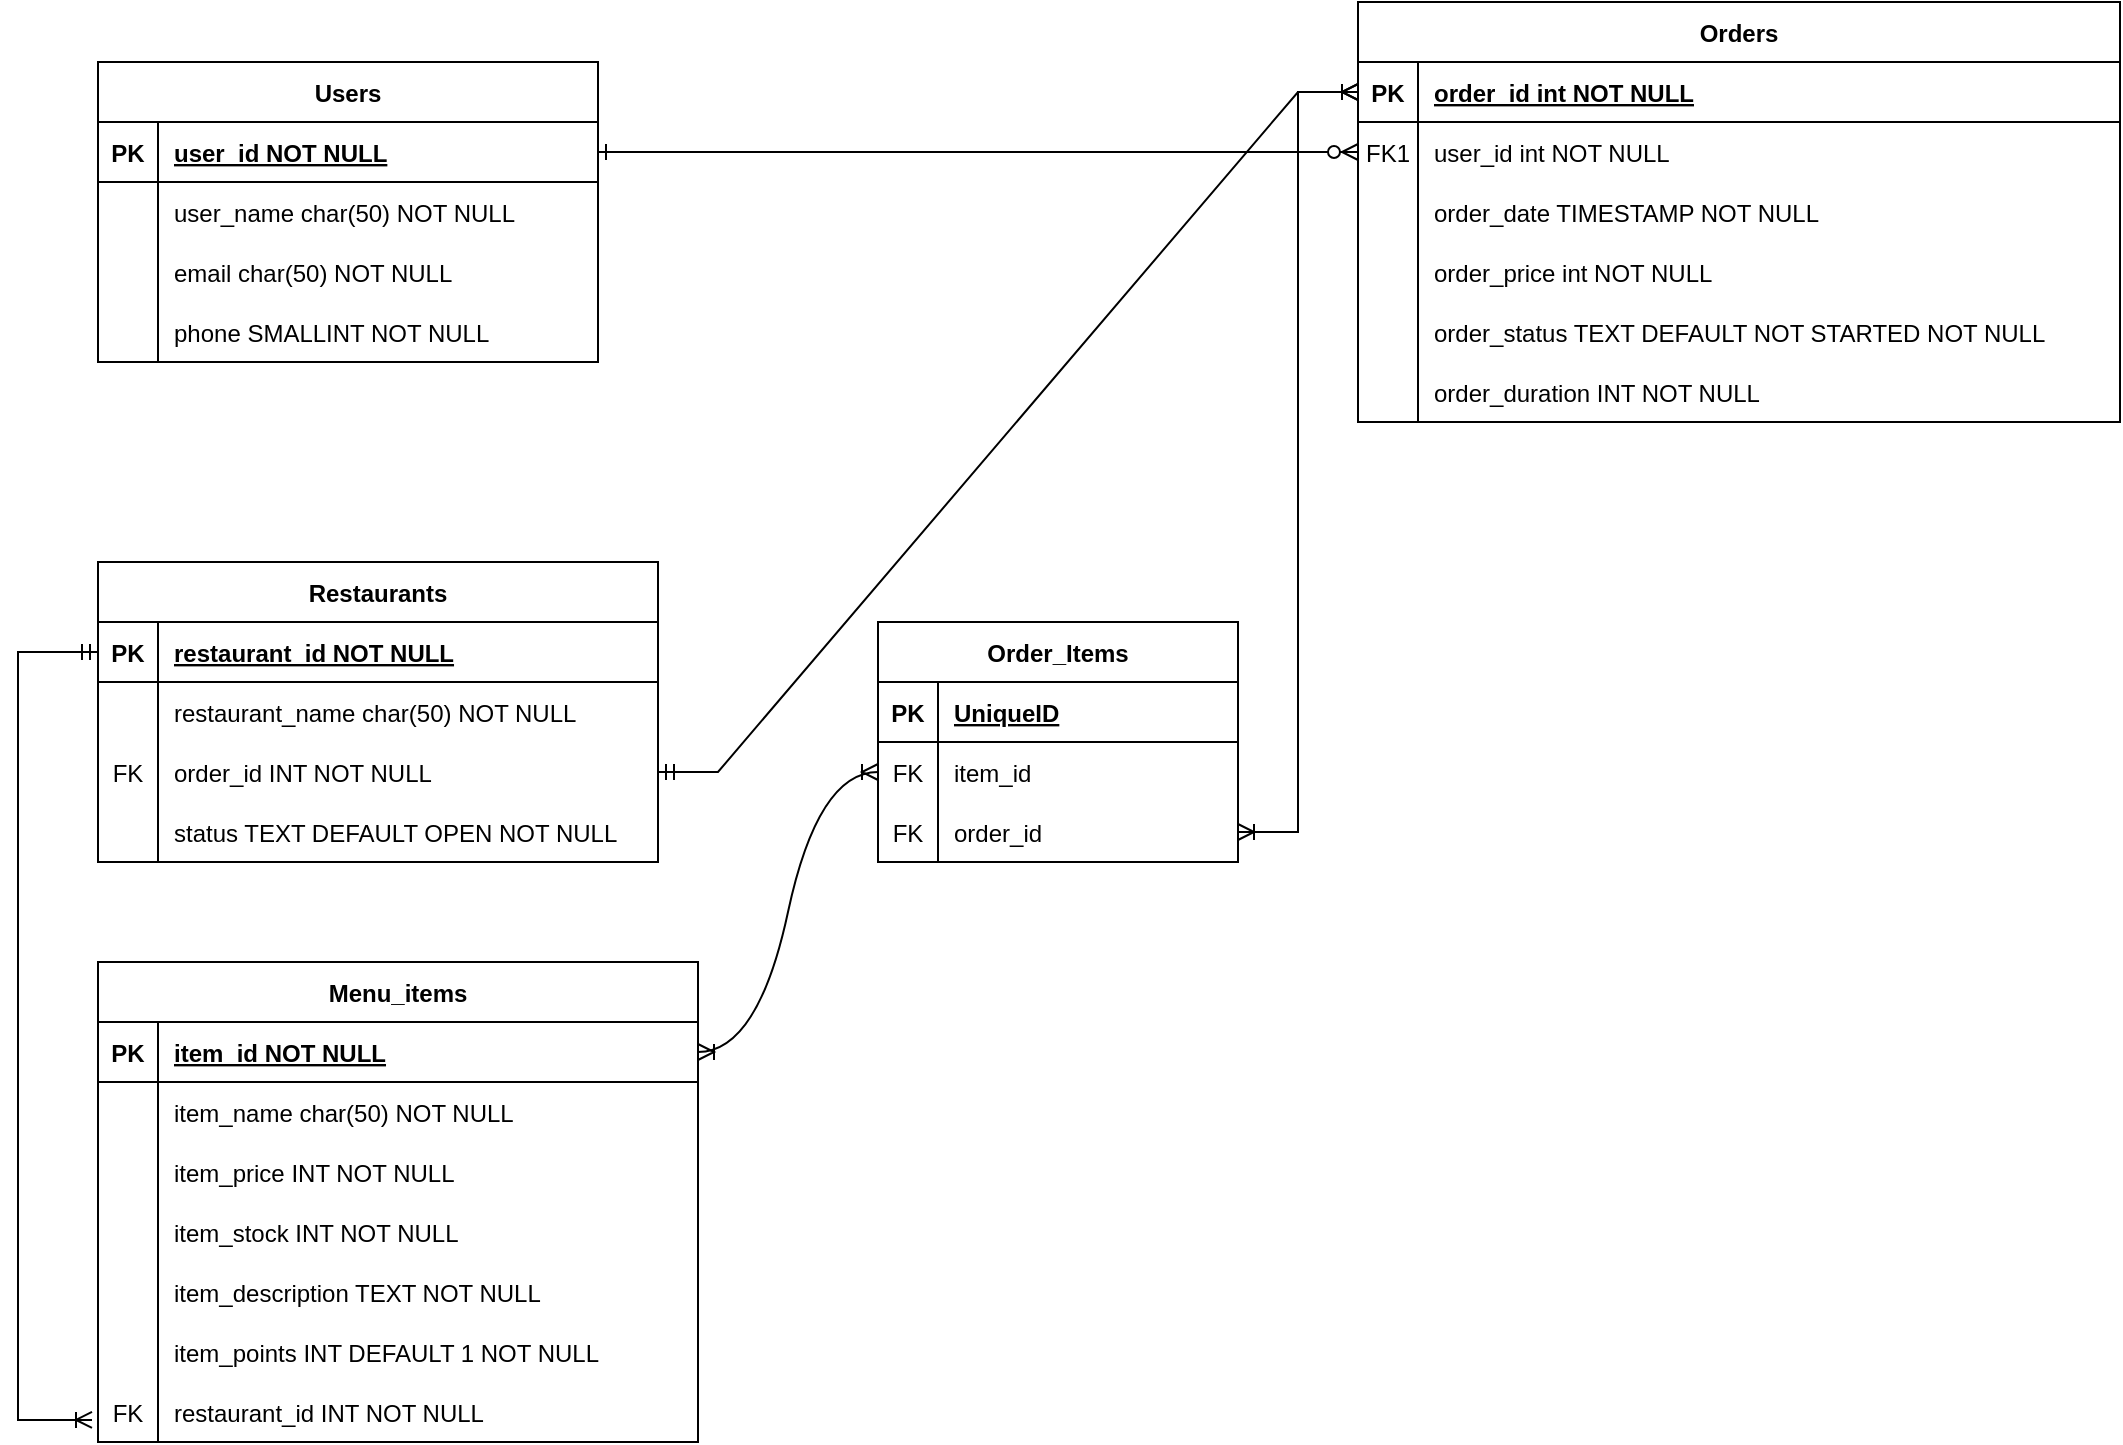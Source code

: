 <mxfile version="20.3.0" type="device"><diagram id="R2lEEEUBdFMjLlhIrx00" name="Page-1"><mxGraphModel dx="2062" dy="1225" grid="1" gridSize="10" guides="1" tooltips="1" connect="1" arrows="1" fold="1" page="1" pageScale="1" pageWidth="850" pageHeight="1100" math="0" shadow="0" extFonts="Permanent Marker^https://fonts.googleapis.com/css?family=Permanent+Marker"><root><mxCell id="0"/><mxCell id="1" parent="0"/><mxCell id="C-vyLk0tnHw3VtMMgP7b-1" value="" style="edgeStyle=entityRelationEdgeStyle;endArrow=ERzeroToMany;startArrow=ERone;endFill=1;startFill=0;" parent="1" source="C-vyLk0tnHw3VtMMgP7b-24" target="C-vyLk0tnHw3VtMMgP7b-6" edge="1"><mxGeometry width="100" height="100" relative="1" as="geometry"><mxPoint x="340" y="720" as="sourcePoint"/><mxPoint x="440" y="620" as="targetPoint"/></mxGeometry></mxCell><mxCell id="C-vyLk0tnHw3VtMMgP7b-2" value="Orders" style="shape=table;startSize=30;container=1;collapsible=1;childLayout=tableLayout;fixedRows=1;rowLines=0;fontStyle=1;align=center;resizeLast=1;" parent="1" vertex="1"><mxGeometry x="700" y="10" width="381" height="210" as="geometry"/></mxCell><mxCell id="C-vyLk0tnHw3VtMMgP7b-3" value="" style="shape=partialRectangle;collapsible=0;dropTarget=0;pointerEvents=0;fillColor=none;points=[[0,0.5],[1,0.5]];portConstraint=eastwest;top=0;left=0;right=0;bottom=1;" parent="C-vyLk0tnHw3VtMMgP7b-2" vertex="1"><mxGeometry y="30" width="381" height="30" as="geometry"/></mxCell><mxCell id="C-vyLk0tnHw3VtMMgP7b-4" value="PK" style="shape=partialRectangle;overflow=hidden;connectable=0;fillColor=none;top=0;left=0;bottom=0;right=0;fontStyle=1;" parent="C-vyLk0tnHw3VtMMgP7b-3" vertex="1"><mxGeometry width="30" height="30" as="geometry"><mxRectangle width="30" height="30" as="alternateBounds"/></mxGeometry></mxCell><mxCell id="C-vyLk0tnHw3VtMMgP7b-5" value="order_id int NOT NULL " style="shape=partialRectangle;overflow=hidden;connectable=0;fillColor=none;top=0;left=0;bottom=0;right=0;align=left;spacingLeft=6;fontStyle=5;" parent="C-vyLk0tnHw3VtMMgP7b-3" vertex="1"><mxGeometry x="30" width="351" height="30" as="geometry"><mxRectangle width="351" height="30" as="alternateBounds"/></mxGeometry></mxCell><mxCell id="C-vyLk0tnHw3VtMMgP7b-6" value="" style="shape=partialRectangle;collapsible=0;dropTarget=0;pointerEvents=0;fillColor=none;points=[[0,0.5],[1,0.5]];portConstraint=eastwest;top=0;left=0;right=0;bottom=0;" parent="C-vyLk0tnHw3VtMMgP7b-2" vertex="1"><mxGeometry y="60" width="381" height="30" as="geometry"/></mxCell><mxCell id="C-vyLk0tnHw3VtMMgP7b-7" value="FK1" style="shape=partialRectangle;overflow=hidden;connectable=0;fillColor=none;top=0;left=0;bottom=0;right=0;" parent="C-vyLk0tnHw3VtMMgP7b-6" vertex="1"><mxGeometry width="30" height="30" as="geometry"><mxRectangle width="30" height="30" as="alternateBounds"/></mxGeometry></mxCell><mxCell id="C-vyLk0tnHw3VtMMgP7b-8" value="user_id int NOT NULL" style="shape=partialRectangle;overflow=hidden;connectable=0;fillColor=none;top=0;left=0;bottom=0;right=0;align=left;spacingLeft=6;" parent="C-vyLk0tnHw3VtMMgP7b-6" vertex="1"><mxGeometry x="30" width="351" height="30" as="geometry"><mxRectangle width="351" height="30" as="alternateBounds"/></mxGeometry></mxCell><mxCell id="C-vyLk0tnHw3VtMMgP7b-9" value="" style="shape=partialRectangle;collapsible=0;dropTarget=0;pointerEvents=0;fillColor=none;points=[[0,0.5],[1,0.5]];portConstraint=eastwest;top=0;left=0;right=0;bottom=0;" parent="C-vyLk0tnHw3VtMMgP7b-2" vertex="1"><mxGeometry y="90" width="381" height="30" as="geometry"/></mxCell><mxCell id="C-vyLk0tnHw3VtMMgP7b-10" value="" style="shape=partialRectangle;overflow=hidden;connectable=0;fillColor=none;top=0;left=0;bottom=0;right=0;" parent="C-vyLk0tnHw3VtMMgP7b-9" vertex="1"><mxGeometry width="30" height="30" as="geometry"><mxRectangle width="30" height="30" as="alternateBounds"/></mxGeometry></mxCell><mxCell id="C-vyLk0tnHw3VtMMgP7b-11" value="order_date TIMESTAMP NOT NULL" style="shape=partialRectangle;overflow=hidden;connectable=0;fillColor=none;top=0;left=0;bottom=0;right=0;align=left;spacingLeft=6;" parent="C-vyLk0tnHw3VtMMgP7b-9" vertex="1"><mxGeometry x="30" width="351" height="30" as="geometry"><mxRectangle width="351" height="30" as="alternateBounds"/></mxGeometry></mxCell><mxCell id="6vgkELlmBLAUGa1YpE1W-4" value="" style="shape=partialRectangle;collapsible=0;dropTarget=0;pointerEvents=0;fillColor=none;points=[[0,0.5],[1,0.5]];portConstraint=eastwest;top=0;left=0;right=0;bottom=0;" parent="C-vyLk0tnHw3VtMMgP7b-2" vertex="1"><mxGeometry y="120" width="381" height="30" as="geometry"/></mxCell><mxCell id="6vgkELlmBLAUGa1YpE1W-5" value="" style="shape=partialRectangle;overflow=hidden;connectable=0;fillColor=none;top=0;left=0;bottom=0;right=0;" parent="6vgkELlmBLAUGa1YpE1W-4" vertex="1"><mxGeometry width="30" height="30" as="geometry"><mxRectangle width="30" height="30" as="alternateBounds"/></mxGeometry></mxCell><mxCell id="6vgkELlmBLAUGa1YpE1W-6" value="order_price int NOT NULL" style="shape=partialRectangle;overflow=hidden;connectable=0;fillColor=none;top=0;left=0;bottom=0;right=0;align=left;spacingLeft=6;" parent="6vgkELlmBLAUGa1YpE1W-4" vertex="1"><mxGeometry x="30" width="351" height="30" as="geometry"><mxRectangle width="351" height="30" as="alternateBounds"/></mxGeometry></mxCell><mxCell id="6vgkELlmBLAUGa1YpE1W-10" value="" style="shape=partialRectangle;collapsible=0;dropTarget=0;pointerEvents=0;fillColor=none;points=[[0,0.5],[1,0.5]];portConstraint=eastwest;top=0;left=0;right=0;bottom=0;" parent="C-vyLk0tnHw3VtMMgP7b-2" vertex="1"><mxGeometry y="150" width="381" height="30" as="geometry"/></mxCell><mxCell id="6vgkELlmBLAUGa1YpE1W-11" value="" style="shape=partialRectangle;overflow=hidden;connectable=0;fillColor=none;top=0;left=0;bottom=0;right=0;" parent="6vgkELlmBLAUGa1YpE1W-10" vertex="1"><mxGeometry width="30" height="30" as="geometry"><mxRectangle width="30" height="30" as="alternateBounds"/></mxGeometry></mxCell><mxCell id="6vgkELlmBLAUGa1YpE1W-12" value="order_status TEXT DEFAULT NOT STARTED NOT NULL" style="shape=partialRectangle;overflow=hidden;connectable=0;fillColor=none;top=0;left=0;bottom=0;right=0;align=left;spacingLeft=6;" parent="6vgkELlmBLAUGa1YpE1W-10" vertex="1"><mxGeometry x="30" width="351" height="30" as="geometry"><mxRectangle width="351" height="30" as="alternateBounds"/></mxGeometry></mxCell><mxCell id="6vgkELlmBLAUGa1YpE1W-80" value="" style="shape=partialRectangle;collapsible=0;dropTarget=0;pointerEvents=0;fillColor=none;points=[[0,0.5],[1,0.5]];portConstraint=eastwest;top=0;left=0;right=0;bottom=0;" parent="C-vyLk0tnHw3VtMMgP7b-2" vertex="1"><mxGeometry y="180" width="381" height="30" as="geometry"/></mxCell><mxCell id="6vgkELlmBLAUGa1YpE1W-81" value="" style="shape=partialRectangle;overflow=hidden;connectable=0;fillColor=none;top=0;left=0;bottom=0;right=0;" parent="6vgkELlmBLAUGa1YpE1W-80" vertex="1"><mxGeometry width="30" height="30" as="geometry"><mxRectangle width="30" height="30" as="alternateBounds"/></mxGeometry></mxCell><mxCell id="6vgkELlmBLAUGa1YpE1W-82" value="order_duration INT NOT NULL" style="shape=partialRectangle;overflow=hidden;connectable=0;fillColor=none;top=0;left=0;bottom=0;right=0;align=left;spacingLeft=6;" parent="6vgkELlmBLAUGa1YpE1W-80" vertex="1"><mxGeometry x="30" width="351" height="30" as="geometry"><mxRectangle width="351" height="30" as="alternateBounds"/></mxGeometry></mxCell><mxCell id="C-vyLk0tnHw3VtMMgP7b-23" value="Users" style="shape=table;startSize=30;container=1;collapsible=1;childLayout=tableLayout;fixedRows=1;rowLines=0;fontStyle=1;align=center;resizeLast=1;" parent="1" vertex="1"><mxGeometry x="70" y="40" width="250" height="150" as="geometry"/></mxCell><mxCell id="C-vyLk0tnHw3VtMMgP7b-24" value="" style="shape=partialRectangle;collapsible=0;dropTarget=0;pointerEvents=0;fillColor=none;points=[[0,0.5],[1,0.5]];portConstraint=eastwest;top=0;left=0;right=0;bottom=1;" parent="C-vyLk0tnHw3VtMMgP7b-23" vertex="1"><mxGeometry y="30" width="250" height="30" as="geometry"/></mxCell><mxCell id="C-vyLk0tnHw3VtMMgP7b-25" value="PK" style="shape=partialRectangle;overflow=hidden;connectable=0;fillColor=none;top=0;left=0;bottom=0;right=0;fontStyle=1;" parent="C-vyLk0tnHw3VtMMgP7b-24" vertex="1"><mxGeometry width="30" height="30" as="geometry"><mxRectangle width="30" height="30" as="alternateBounds"/></mxGeometry></mxCell><mxCell id="C-vyLk0tnHw3VtMMgP7b-26" value="user_id NOT NULL" style="shape=partialRectangle;overflow=hidden;connectable=0;fillColor=none;top=0;left=0;bottom=0;right=0;align=left;spacingLeft=6;fontStyle=5;" parent="C-vyLk0tnHw3VtMMgP7b-24" vertex="1"><mxGeometry x="30" width="220" height="30" as="geometry"><mxRectangle width="220" height="30" as="alternateBounds"/></mxGeometry></mxCell><mxCell id="C-vyLk0tnHw3VtMMgP7b-27" value="" style="shape=partialRectangle;collapsible=0;dropTarget=0;pointerEvents=0;fillColor=none;points=[[0,0.5],[1,0.5]];portConstraint=eastwest;top=0;left=0;right=0;bottom=0;" parent="C-vyLk0tnHw3VtMMgP7b-23" vertex="1"><mxGeometry y="60" width="250" height="30" as="geometry"/></mxCell><mxCell id="C-vyLk0tnHw3VtMMgP7b-28" value="" style="shape=partialRectangle;overflow=hidden;connectable=0;fillColor=none;top=0;left=0;bottom=0;right=0;" parent="C-vyLk0tnHw3VtMMgP7b-27" vertex="1"><mxGeometry width="30" height="30" as="geometry"><mxRectangle width="30" height="30" as="alternateBounds"/></mxGeometry></mxCell><mxCell id="C-vyLk0tnHw3VtMMgP7b-29" value="user_name char(50) NOT NULL" style="shape=partialRectangle;overflow=hidden;connectable=0;fillColor=none;top=0;left=0;bottom=0;right=0;align=left;spacingLeft=6;" parent="C-vyLk0tnHw3VtMMgP7b-27" vertex="1"><mxGeometry x="30" width="220" height="30" as="geometry"><mxRectangle width="220" height="30" as="alternateBounds"/></mxGeometry></mxCell><mxCell id="Se1fBwXcsc0CaSRWL3b7-1" value="" style="shape=partialRectangle;collapsible=0;dropTarget=0;pointerEvents=0;fillColor=none;points=[[0,0.5],[1,0.5]];portConstraint=eastwest;top=0;left=0;right=0;bottom=0;" vertex="1" parent="C-vyLk0tnHw3VtMMgP7b-23"><mxGeometry y="90" width="250" height="30" as="geometry"/></mxCell><mxCell id="Se1fBwXcsc0CaSRWL3b7-2" value="" style="shape=partialRectangle;overflow=hidden;connectable=0;fillColor=none;top=0;left=0;bottom=0;right=0;" vertex="1" parent="Se1fBwXcsc0CaSRWL3b7-1"><mxGeometry width="30" height="30" as="geometry"><mxRectangle width="30" height="30" as="alternateBounds"/></mxGeometry></mxCell><mxCell id="Se1fBwXcsc0CaSRWL3b7-3" value="email char(50) NOT NULL" style="shape=partialRectangle;overflow=hidden;connectable=0;fillColor=none;top=0;left=0;bottom=0;right=0;align=left;spacingLeft=6;" vertex="1" parent="Se1fBwXcsc0CaSRWL3b7-1"><mxGeometry x="30" width="220" height="30" as="geometry"><mxRectangle width="220" height="30" as="alternateBounds"/></mxGeometry></mxCell><mxCell id="Se1fBwXcsc0CaSRWL3b7-4" value="" style="shape=partialRectangle;collapsible=0;dropTarget=0;pointerEvents=0;fillColor=none;points=[[0,0.5],[1,0.5]];portConstraint=eastwest;top=0;left=0;right=0;bottom=0;" vertex="1" parent="C-vyLk0tnHw3VtMMgP7b-23"><mxGeometry y="120" width="250" height="30" as="geometry"/></mxCell><mxCell id="Se1fBwXcsc0CaSRWL3b7-5" value="" style="shape=partialRectangle;overflow=hidden;connectable=0;fillColor=none;top=0;left=0;bottom=0;right=0;" vertex="1" parent="Se1fBwXcsc0CaSRWL3b7-4"><mxGeometry width="30" height="30" as="geometry"><mxRectangle width="30" height="30" as="alternateBounds"/></mxGeometry></mxCell><mxCell id="Se1fBwXcsc0CaSRWL3b7-6" value="phone SMALLINT NOT NULL" style="shape=partialRectangle;overflow=hidden;connectable=0;fillColor=none;top=0;left=0;bottom=0;right=0;align=left;spacingLeft=6;" vertex="1" parent="Se1fBwXcsc0CaSRWL3b7-4"><mxGeometry x="30" width="220" height="30" as="geometry"><mxRectangle width="220" height="30" as="alternateBounds"/></mxGeometry></mxCell><mxCell id="6vgkELlmBLAUGa1YpE1W-13" value="Menu_items" style="shape=table;startSize=30;container=1;collapsible=1;childLayout=tableLayout;fixedRows=1;rowLines=0;fontStyle=1;align=center;resizeLast=1;" parent="1" vertex="1"><mxGeometry x="70" y="490" width="300" height="240" as="geometry"/></mxCell><mxCell id="6vgkELlmBLAUGa1YpE1W-14" value="" style="shape=tableRow;horizontal=0;startSize=0;swimlaneHead=0;swimlaneBody=0;fillColor=none;collapsible=0;dropTarget=0;points=[[0,0.5],[1,0.5]];portConstraint=eastwest;top=0;left=0;right=0;bottom=1;" parent="6vgkELlmBLAUGa1YpE1W-13" vertex="1"><mxGeometry y="30" width="300" height="30" as="geometry"/></mxCell><mxCell id="6vgkELlmBLAUGa1YpE1W-15" value="PK" style="shape=partialRectangle;connectable=0;fillColor=none;top=0;left=0;bottom=0;right=0;fontStyle=1;overflow=hidden;" parent="6vgkELlmBLAUGa1YpE1W-14" vertex="1"><mxGeometry width="30" height="30" as="geometry"><mxRectangle width="30" height="30" as="alternateBounds"/></mxGeometry></mxCell><mxCell id="6vgkELlmBLAUGa1YpE1W-16" value="item_id NOT NULL" style="shape=partialRectangle;connectable=0;fillColor=none;top=0;left=0;bottom=0;right=0;align=left;spacingLeft=6;fontStyle=5;overflow=hidden;" parent="6vgkELlmBLAUGa1YpE1W-14" vertex="1"><mxGeometry x="30" width="270" height="30" as="geometry"><mxRectangle width="270" height="30" as="alternateBounds"/></mxGeometry></mxCell><mxCell id="6vgkELlmBLAUGa1YpE1W-17" value="" style="shape=tableRow;horizontal=0;startSize=0;swimlaneHead=0;swimlaneBody=0;fillColor=none;collapsible=0;dropTarget=0;points=[[0,0.5],[1,0.5]];portConstraint=eastwest;top=0;left=0;right=0;bottom=0;" parent="6vgkELlmBLAUGa1YpE1W-13" vertex="1"><mxGeometry y="60" width="300" height="30" as="geometry"/></mxCell><mxCell id="6vgkELlmBLAUGa1YpE1W-18" value="" style="shape=partialRectangle;connectable=0;fillColor=none;top=0;left=0;bottom=0;right=0;editable=1;overflow=hidden;" parent="6vgkELlmBLAUGa1YpE1W-17" vertex="1"><mxGeometry width="30" height="30" as="geometry"><mxRectangle width="30" height="30" as="alternateBounds"/></mxGeometry></mxCell><mxCell id="6vgkELlmBLAUGa1YpE1W-19" value="item_name char(50) NOT NULL" style="shape=partialRectangle;connectable=0;fillColor=none;top=0;left=0;bottom=0;right=0;align=left;spacingLeft=6;overflow=hidden;" parent="6vgkELlmBLAUGa1YpE1W-17" vertex="1"><mxGeometry x="30" width="270" height="30" as="geometry"><mxRectangle width="270" height="30" as="alternateBounds"/></mxGeometry></mxCell><mxCell id="6vgkELlmBLAUGa1YpE1W-20" value="" style="shape=tableRow;horizontal=0;startSize=0;swimlaneHead=0;swimlaneBody=0;fillColor=none;collapsible=0;dropTarget=0;points=[[0,0.5],[1,0.5]];portConstraint=eastwest;top=0;left=0;right=0;bottom=0;" parent="6vgkELlmBLAUGa1YpE1W-13" vertex="1"><mxGeometry y="90" width="300" height="30" as="geometry"/></mxCell><mxCell id="6vgkELlmBLAUGa1YpE1W-21" value="" style="shape=partialRectangle;connectable=0;fillColor=none;top=0;left=0;bottom=0;right=0;editable=1;overflow=hidden;" parent="6vgkELlmBLAUGa1YpE1W-20" vertex="1"><mxGeometry width="30" height="30" as="geometry"><mxRectangle width="30" height="30" as="alternateBounds"/></mxGeometry></mxCell><mxCell id="6vgkELlmBLAUGa1YpE1W-22" value="item_price INT NOT NULL" style="shape=partialRectangle;connectable=0;fillColor=none;top=0;left=0;bottom=0;right=0;align=left;spacingLeft=6;overflow=hidden;" parent="6vgkELlmBLAUGa1YpE1W-20" vertex="1"><mxGeometry x="30" width="270" height="30" as="geometry"><mxRectangle width="270" height="30" as="alternateBounds"/></mxGeometry></mxCell><mxCell id="6vgkELlmBLAUGa1YpE1W-23" value="" style="shape=tableRow;horizontal=0;startSize=0;swimlaneHead=0;swimlaneBody=0;fillColor=none;collapsible=0;dropTarget=0;points=[[0,0.5],[1,0.5]];portConstraint=eastwest;top=0;left=0;right=0;bottom=0;" parent="6vgkELlmBLAUGa1YpE1W-13" vertex="1"><mxGeometry y="120" width="300" height="30" as="geometry"/></mxCell><mxCell id="6vgkELlmBLAUGa1YpE1W-24" value="" style="shape=partialRectangle;connectable=0;fillColor=none;top=0;left=0;bottom=0;right=0;editable=1;overflow=hidden;" parent="6vgkELlmBLAUGa1YpE1W-23" vertex="1"><mxGeometry width="30" height="30" as="geometry"><mxRectangle width="30" height="30" as="alternateBounds"/></mxGeometry></mxCell><mxCell id="6vgkELlmBLAUGa1YpE1W-25" value="item_stock INT NOT NULL" style="shape=partialRectangle;connectable=0;fillColor=none;top=0;left=0;bottom=0;right=0;align=left;spacingLeft=6;overflow=hidden;" parent="6vgkELlmBLAUGa1YpE1W-23" vertex="1"><mxGeometry x="30" width="270" height="30" as="geometry"><mxRectangle width="270" height="30" as="alternateBounds"/></mxGeometry></mxCell><mxCell id="6vgkELlmBLAUGa1YpE1W-26" value="" style="shape=tableRow;horizontal=0;startSize=0;swimlaneHead=0;swimlaneBody=0;fillColor=none;collapsible=0;dropTarget=0;points=[[0,0.5],[1,0.5]];portConstraint=eastwest;top=0;left=0;right=0;bottom=0;" parent="6vgkELlmBLAUGa1YpE1W-13" vertex="1"><mxGeometry y="150" width="300" height="30" as="geometry"/></mxCell><mxCell id="6vgkELlmBLAUGa1YpE1W-27" value="" style="shape=partialRectangle;connectable=0;fillColor=none;top=0;left=0;bottom=0;right=0;editable=1;overflow=hidden;" parent="6vgkELlmBLAUGa1YpE1W-26" vertex="1"><mxGeometry width="30" height="30" as="geometry"><mxRectangle width="30" height="30" as="alternateBounds"/></mxGeometry></mxCell><mxCell id="6vgkELlmBLAUGa1YpE1W-28" value="item_description TEXT NOT NULL" style="shape=partialRectangle;connectable=0;fillColor=none;top=0;left=0;bottom=0;right=0;align=left;spacingLeft=6;overflow=hidden;" parent="6vgkELlmBLAUGa1YpE1W-26" vertex="1"><mxGeometry x="30" width="270" height="30" as="geometry"><mxRectangle width="270" height="30" as="alternateBounds"/></mxGeometry></mxCell><mxCell id="6vgkELlmBLAUGa1YpE1W-29" value="" style="shape=tableRow;horizontal=0;startSize=0;swimlaneHead=0;swimlaneBody=0;fillColor=none;collapsible=0;dropTarget=0;points=[[0,0.5],[1,0.5]];portConstraint=eastwest;top=0;left=0;right=0;bottom=0;" parent="6vgkELlmBLAUGa1YpE1W-13" vertex="1"><mxGeometry y="180" width="300" height="30" as="geometry"/></mxCell><mxCell id="6vgkELlmBLAUGa1YpE1W-30" value="" style="shape=partialRectangle;connectable=0;fillColor=none;top=0;left=0;bottom=0;right=0;editable=1;overflow=hidden;" parent="6vgkELlmBLAUGa1YpE1W-29" vertex="1"><mxGeometry width="30" height="30" as="geometry"><mxRectangle width="30" height="30" as="alternateBounds"/></mxGeometry></mxCell><mxCell id="6vgkELlmBLAUGa1YpE1W-31" value="item_points INT DEFAULT 1 NOT NULL" style="shape=partialRectangle;connectable=0;fillColor=none;top=0;left=0;bottom=0;right=0;align=left;spacingLeft=6;overflow=hidden;" parent="6vgkELlmBLAUGa1YpE1W-29" vertex="1"><mxGeometry x="30" width="270" height="30" as="geometry"><mxRectangle width="270" height="30" as="alternateBounds"/></mxGeometry></mxCell><mxCell id="6vgkELlmBLAUGa1YpE1W-45" value="" style="shape=tableRow;horizontal=0;startSize=0;swimlaneHead=0;swimlaneBody=0;fillColor=none;collapsible=0;dropTarget=0;points=[[0,0.5],[1,0.5]];portConstraint=eastwest;top=0;left=0;right=0;bottom=0;" parent="6vgkELlmBLAUGa1YpE1W-13" vertex="1"><mxGeometry y="210" width="300" height="30" as="geometry"/></mxCell><mxCell id="6vgkELlmBLAUGa1YpE1W-46" value="FK" style="shape=partialRectangle;connectable=0;fillColor=none;top=0;left=0;bottom=0;right=0;editable=1;overflow=hidden;" parent="6vgkELlmBLAUGa1YpE1W-45" vertex="1"><mxGeometry width="30" height="30" as="geometry"><mxRectangle width="30" height="30" as="alternateBounds"/></mxGeometry></mxCell><mxCell id="6vgkELlmBLAUGa1YpE1W-47" value="restaurant_id INT NOT NULL" style="shape=partialRectangle;connectable=0;fillColor=none;top=0;left=0;bottom=0;right=0;align=left;spacingLeft=6;overflow=hidden;" parent="6vgkELlmBLAUGa1YpE1W-45" vertex="1"><mxGeometry x="30" width="270" height="30" as="geometry"><mxRectangle width="270" height="30" as="alternateBounds"/></mxGeometry></mxCell><mxCell id="6vgkELlmBLAUGa1YpE1W-32" value="Restaurants" style="shape=table;startSize=30;container=1;collapsible=1;childLayout=tableLayout;fixedRows=1;rowLines=0;fontStyle=1;align=center;resizeLast=1;" parent="1" vertex="1"><mxGeometry x="70" y="290" width="280" height="150" as="geometry"/></mxCell><mxCell id="6vgkELlmBLAUGa1YpE1W-33" value="" style="shape=partialRectangle;collapsible=0;dropTarget=0;pointerEvents=0;fillColor=none;points=[[0,0.5],[1,0.5]];portConstraint=eastwest;top=0;left=0;right=0;bottom=1;" parent="6vgkELlmBLAUGa1YpE1W-32" vertex="1"><mxGeometry y="30" width="280" height="30" as="geometry"/></mxCell><mxCell id="6vgkELlmBLAUGa1YpE1W-34" value="PK" style="shape=partialRectangle;overflow=hidden;connectable=0;fillColor=none;top=0;left=0;bottom=0;right=0;fontStyle=1;" parent="6vgkELlmBLAUGa1YpE1W-33" vertex="1"><mxGeometry width="30" height="30" as="geometry"><mxRectangle width="30" height="30" as="alternateBounds"/></mxGeometry></mxCell><mxCell id="6vgkELlmBLAUGa1YpE1W-35" value="restaurant_id NOT NULL" style="shape=partialRectangle;overflow=hidden;connectable=0;fillColor=none;top=0;left=0;bottom=0;right=0;align=left;spacingLeft=6;fontStyle=5;" parent="6vgkELlmBLAUGa1YpE1W-33" vertex="1"><mxGeometry x="30" width="250" height="30" as="geometry"><mxRectangle width="250" height="30" as="alternateBounds"/></mxGeometry></mxCell><mxCell id="6vgkELlmBLAUGa1YpE1W-36" value="" style="shape=partialRectangle;collapsible=0;dropTarget=0;pointerEvents=0;fillColor=none;points=[[0,0.5],[1,0.5]];portConstraint=eastwest;top=0;left=0;right=0;bottom=0;" parent="6vgkELlmBLAUGa1YpE1W-32" vertex="1"><mxGeometry y="60" width="280" height="30" as="geometry"/></mxCell><mxCell id="6vgkELlmBLAUGa1YpE1W-37" value="" style="shape=partialRectangle;overflow=hidden;connectable=0;fillColor=none;top=0;left=0;bottom=0;right=0;" parent="6vgkELlmBLAUGa1YpE1W-36" vertex="1"><mxGeometry width="30" height="30" as="geometry"><mxRectangle width="30" height="30" as="alternateBounds"/></mxGeometry></mxCell><mxCell id="6vgkELlmBLAUGa1YpE1W-38" value="restaurant_name char(50) NOT NULL" style="shape=partialRectangle;overflow=hidden;connectable=0;fillColor=none;top=0;left=0;bottom=0;right=0;align=left;spacingLeft=6;" parent="6vgkELlmBLAUGa1YpE1W-36" vertex="1"><mxGeometry x="30" width="250" height="30" as="geometry"><mxRectangle width="250" height="30" as="alternateBounds"/></mxGeometry></mxCell><mxCell id="6vgkELlmBLAUGa1YpE1W-40" value="" style="shape=partialRectangle;collapsible=0;dropTarget=0;pointerEvents=0;fillColor=none;points=[[0,0.5],[1,0.5]];portConstraint=eastwest;top=0;left=0;right=0;bottom=0;" parent="6vgkELlmBLAUGa1YpE1W-32" vertex="1"><mxGeometry y="90" width="280" height="30" as="geometry"/></mxCell><mxCell id="6vgkELlmBLAUGa1YpE1W-41" value="FK" style="shape=partialRectangle;overflow=hidden;connectable=0;fillColor=none;top=0;left=0;bottom=0;right=0;" parent="6vgkELlmBLAUGa1YpE1W-40" vertex="1"><mxGeometry width="30" height="30" as="geometry"><mxRectangle width="30" height="30" as="alternateBounds"/></mxGeometry></mxCell><mxCell id="6vgkELlmBLAUGa1YpE1W-42" value="order_id INT NOT NULL" style="shape=partialRectangle;overflow=hidden;connectable=0;fillColor=none;top=0;left=0;bottom=0;right=0;align=left;spacingLeft=6;" parent="6vgkELlmBLAUGa1YpE1W-40" vertex="1"><mxGeometry x="30" width="250" height="30" as="geometry"><mxRectangle width="250" height="30" as="alternateBounds"/></mxGeometry></mxCell><mxCell id="dg2fJWkKrVyo4K_Ak1we-1" value="" style="shape=partialRectangle;collapsible=0;dropTarget=0;pointerEvents=0;fillColor=none;points=[[0,0.5],[1,0.5]];portConstraint=eastwest;top=0;left=0;right=0;bottom=0;" parent="6vgkELlmBLAUGa1YpE1W-32" vertex="1"><mxGeometry y="120" width="280" height="30" as="geometry"/></mxCell><mxCell id="dg2fJWkKrVyo4K_Ak1we-2" value="" style="shape=partialRectangle;overflow=hidden;connectable=0;fillColor=none;top=0;left=0;bottom=0;right=0;" parent="dg2fJWkKrVyo4K_Ak1we-1" vertex="1"><mxGeometry width="30" height="30" as="geometry"><mxRectangle width="30" height="30" as="alternateBounds"/></mxGeometry></mxCell><mxCell id="dg2fJWkKrVyo4K_Ak1we-3" value="status TEXT DEFAULT OPEN NOT NULL" style="shape=partialRectangle;overflow=hidden;connectable=0;fillColor=none;top=0;left=0;bottom=0;right=0;align=left;spacingLeft=6;" parent="dg2fJWkKrVyo4K_Ak1we-1" vertex="1"><mxGeometry x="30" width="250" height="30" as="geometry"><mxRectangle width="250" height="30" as="alternateBounds"/></mxGeometry></mxCell><mxCell id="6vgkELlmBLAUGa1YpE1W-44" value="" style="edgeStyle=entityRelationEdgeStyle;fontSize=12;html=1;endArrow=ERoneToMany;startArrow=ERmandOne;rounded=0;entryX=0;entryY=0.5;entryDx=0;entryDy=0;exitX=1;exitY=0.5;exitDx=0;exitDy=0;" parent="1" source="6vgkELlmBLAUGa1YpE1W-40" target="C-vyLk0tnHw3VtMMgP7b-3" edge="1"><mxGeometry width="100" height="100" relative="1" as="geometry"><mxPoint x="280" y="250" as="sourcePoint"/><mxPoint x="380" y="150" as="targetPoint"/></mxGeometry></mxCell><mxCell id="6vgkELlmBLAUGa1YpE1W-48" value="" style="edgeStyle=elbowEdgeStyle;fontSize=12;html=1;endArrow=ERoneToMany;startArrow=ERmandOne;rounded=0;entryX=-0.01;entryY=0.633;entryDx=0;entryDy=0;entryPerimeter=0;exitX=0;exitY=0.5;exitDx=0;exitDy=0;elbow=vertical;" parent="1" source="6vgkELlmBLAUGa1YpE1W-33" target="6vgkELlmBLAUGa1YpE1W-45" edge="1"><mxGeometry width="100" height="100" relative="1" as="geometry"><mxPoint x="30" y="410" as="sourcePoint"/><mxPoint x="130" y="310" as="targetPoint"/><Array as="points"><mxPoint x="30" y="500"/><mxPoint x="60" y="470"/></Array></mxGeometry></mxCell><mxCell id="6vgkELlmBLAUGa1YpE1W-67" value="Order_Items" style="shape=table;startSize=30;container=1;collapsible=1;childLayout=tableLayout;fixedRows=1;rowLines=0;fontStyle=1;align=center;resizeLast=1;" parent="1" vertex="1"><mxGeometry x="460" y="320" width="180" height="120" as="geometry"/></mxCell><mxCell id="6vgkELlmBLAUGa1YpE1W-68" value="" style="shape=tableRow;horizontal=0;startSize=0;swimlaneHead=0;swimlaneBody=0;fillColor=none;collapsible=0;dropTarget=0;points=[[0,0.5],[1,0.5]];portConstraint=eastwest;top=0;left=0;right=0;bottom=1;" parent="6vgkELlmBLAUGa1YpE1W-67" vertex="1"><mxGeometry y="30" width="180" height="30" as="geometry"/></mxCell><mxCell id="6vgkELlmBLAUGa1YpE1W-69" value="PK" style="shape=partialRectangle;connectable=0;fillColor=none;top=0;left=0;bottom=0;right=0;fontStyle=1;overflow=hidden;" parent="6vgkELlmBLAUGa1YpE1W-68" vertex="1"><mxGeometry width="30" height="30" as="geometry"><mxRectangle width="30" height="30" as="alternateBounds"/></mxGeometry></mxCell><mxCell id="6vgkELlmBLAUGa1YpE1W-70" value="UniqueID" style="shape=partialRectangle;connectable=0;fillColor=none;top=0;left=0;bottom=0;right=0;align=left;spacingLeft=6;fontStyle=5;overflow=hidden;" parent="6vgkELlmBLAUGa1YpE1W-68" vertex="1"><mxGeometry x="30" width="150" height="30" as="geometry"><mxRectangle width="150" height="30" as="alternateBounds"/></mxGeometry></mxCell><mxCell id="6vgkELlmBLAUGa1YpE1W-71" value="" style="shape=tableRow;horizontal=0;startSize=0;swimlaneHead=0;swimlaneBody=0;fillColor=none;collapsible=0;dropTarget=0;points=[[0,0.5],[1,0.5]];portConstraint=eastwest;top=0;left=0;right=0;bottom=0;" parent="6vgkELlmBLAUGa1YpE1W-67" vertex="1"><mxGeometry y="60" width="180" height="30" as="geometry"/></mxCell><mxCell id="6vgkELlmBLAUGa1YpE1W-72" value="FK" style="shape=partialRectangle;connectable=0;fillColor=none;top=0;left=0;bottom=0;right=0;editable=1;overflow=hidden;" parent="6vgkELlmBLAUGa1YpE1W-71" vertex="1"><mxGeometry width="30" height="30" as="geometry"><mxRectangle width="30" height="30" as="alternateBounds"/></mxGeometry></mxCell><mxCell id="6vgkELlmBLAUGa1YpE1W-73" value="item_id" style="shape=partialRectangle;connectable=0;fillColor=none;top=0;left=0;bottom=0;right=0;align=left;spacingLeft=6;overflow=hidden;" parent="6vgkELlmBLAUGa1YpE1W-71" vertex="1"><mxGeometry x="30" width="150" height="30" as="geometry"><mxRectangle width="150" height="30" as="alternateBounds"/></mxGeometry></mxCell><mxCell id="6vgkELlmBLAUGa1YpE1W-74" value="" style="shape=tableRow;horizontal=0;startSize=0;swimlaneHead=0;swimlaneBody=0;fillColor=none;collapsible=0;dropTarget=0;points=[[0,0.5],[1,0.5]];portConstraint=eastwest;top=0;left=0;right=0;bottom=0;" parent="6vgkELlmBLAUGa1YpE1W-67" vertex="1"><mxGeometry y="90" width="180" height="30" as="geometry"/></mxCell><mxCell id="6vgkELlmBLAUGa1YpE1W-75" value="FK" style="shape=partialRectangle;connectable=0;fillColor=none;top=0;left=0;bottom=0;right=0;editable=1;overflow=hidden;" parent="6vgkELlmBLAUGa1YpE1W-74" vertex="1"><mxGeometry width="30" height="30" as="geometry"><mxRectangle width="30" height="30" as="alternateBounds"/></mxGeometry></mxCell><mxCell id="6vgkELlmBLAUGa1YpE1W-76" value="order_id" style="shape=partialRectangle;connectable=0;fillColor=none;top=0;left=0;bottom=0;right=0;align=left;spacingLeft=6;overflow=hidden;" parent="6vgkELlmBLAUGa1YpE1W-74" vertex="1"><mxGeometry x="30" width="150" height="30" as="geometry"><mxRectangle width="150" height="30" as="alternateBounds"/></mxGeometry></mxCell><mxCell id="6WSwHzv4-iLhnlzUlspv-1" value="" style="edgeStyle=entityRelationEdgeStyle;fontSize=12;html=1;endArrow=ERoneToMany;startArrow=ERoneToMany;rounded=0;curved=1;elbow=vertical;exitX=1;exitY=0.5;exitDx=0;exitDy=0;entryX=0;entryY=0.5;entryDx=0;entryDy=0;" parent="1" source="6vgkELlmBLAUGa1YpE1W-14" target="6vgkELlmBLAUGa1YpE1W-71" edge="1"><mxGeometry width="100" height="100" relative="1" as="geometry"><mxPoint x="370" y="620" as="sourcePoint"/><mxPoint x="470" y="520" as="targetPoint"/></mxGeometry></mxCell><mxCell id="6WSwHzv4-iLhnlzUlspv-2" value="" style="edgeStyle=entityRelationEdgeStyle;fontSize=12;html=1;endArrow=ERoneToMany;startArrow=ERoneToMany;rounded=0;entryX=0;entryY=0.5;entryDx=0;entryDy=0;exitX=1;exitY=0.5;exitDx=0;exitDy=0;" parent="1" source="6vgkELlmBLAUGa1YpE1W-74" target="C-vyLk0tnHw3VtMMgP7b-3" edge="1"><mxGeometry width="100" height="100" relative="1" as="geometry"><mxPoint x="610" y="530" as="sourcePoint"/><mxPoint x="700" y="60" as="targetPoint"/></mxGeometry></mxCell></root></mxGraphModel></diagram></mxfile>